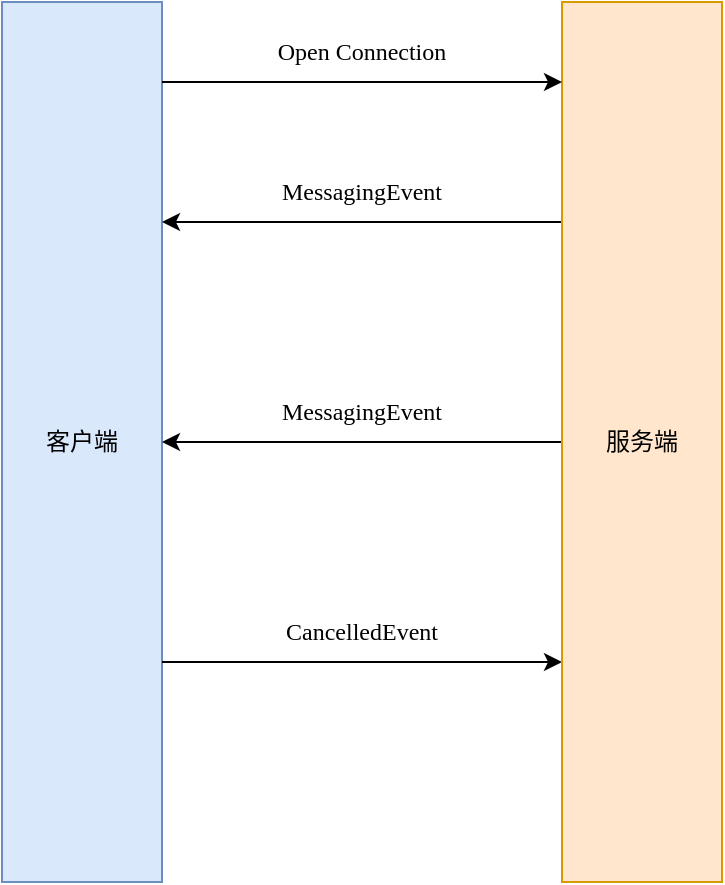 <mxfile version="24.2.5" type="device">
  <diagram name="Page-1" id="AwaaM8fpRm9UanTjbBLg">
    <mxGraphModel dx="1102" dy="702" grid="1" gridSize="10" guides="1" tooltips="1" connect="1" arrows="1" fold="1" page="1" pageScale="1" pageWidth="850" pageHeight="1100" math="0" shadow="0">
      <root>
        <mxCell id="0" />
        <mxCell id="1" parent="0" />
        <mxCell id="EakrzvKqewn2gxJNHgOa-1" value="客户端" style="rounded=0;whiteSpace=wrap;html=1;strokeColor=#6c8ebf;shadow=0;fillColor=#dae8fc;" vertex="1" parent="1">
          <mxGeometry x="80" y="200" width="80" height="440" as="geometry" />
        </mxCell>
        <mxCell id="EakrzvKqewn2gxJNHgOa-3" style="edgeStyle=orthogonalEdgeStyle;rounded=0;orthogonalLoop=1;jettySize=auto;html=1;exitX=0;exitY=0.25;exitDx=0;exitDy=0;entryX=1;entryY=0.25;entryDx=0;entryDy=0;" edge="1" parent="1" source="EakrzvKqewn2gxJNHgOa-2" target="EakrzvKqewn2gxJNHgOa-1">
          <mxGeometry relative="1" as="geometry" />
        </mxCell>
        <mxCell id="EakrzvKqewn2gxJNHgOa-4" style="edgeStyle=orthogonalEdgeStyle;rounded=0;orthogonalLoop=1;jettySize=auto;html=1;exitX=0;exitY=0.5;exitDx=0;exitDy=0;" edge="1" parent="1" source="EakrzvKqewn2gxJNHgOa-2" target="EakrzvKqewn2gxJNHgOa-1">
          <mxGeometry relative="1" as="geometry" />
        </mxCell>
        <mxCell id="EakrzvKqewn2gxJNHgOa-5" style="edgeStyle=orthogonalEdgeStyle;rounded=0;orthogonalLoop=1;jettySize=auto;html=1;exitX=0;exitY=0.75;exitDx=0;exitDy=0;entryX=1;entryY=0.75;entryDx=0;entryDy=0;endArrow=none;endFill=0;startArrow=classic;startFill=1;" edge="1" parent="1" source="EakrzvKqewn2gxJNHgOa-2" target="EakrzvKqewn2gxJNHgOa-1">
          <mxGeometry relative="1" as="geometry" />
        </mxCell>
        <mxCell id="EakrzvKqewn2gxJNHgOa-2" value="服务端" style="rounded=0;whiteSpace=wrap;html=1;fillColor=#ffe6cc;strokeColor=#d79b00;" vertex="1" parent="1">
          <mxGeometry x="360" y="200" width="80" height="440" as="geometry" />
        </mxCell>
        <mxCell id="EakrzvKqewn2gxJNHgOa-6" value="MessagingEvent" style="text;html=1;align=center;verticalAlign=middle;whiteSpace=wrap;rounded=0;fontFamily=Comic Sans MS;" vertex="1" parent="1">
          <mxGeometry x="160" y="280" width="200" height="30" as="geometry" />
        </mxCell>
        <mxCell id="EakrzvKqewn2gxJNHgOa-8" value="CancelledEvent" style="text;html=1;align=center;verticalAlign=middle;whiteSpace=wrap;rounded=0;fontFamily=Comic Sans MS;" vertex="1" parent="1">
          <mxGeometry x="170" y="500" width="180" height="30" as="geometry" />
        </mxCell>
        <mxCell id="EakrzvKqewn2gxJNHgOa-13" style="edgeStyle=orthogonalEdgeStyle;rounded=0;orthogonalLoop=1;jettySize=auto;html=1;exitX=1;exitY=0.5;exitDx=0;exitDy=0;" edge="1" parent="1" source="EakrzvKqewn2gxJNHgOa-9" target="EakrzvKqewn2gxJNHgOa-10">
          <mxGeometry relative="1" as="geometry" />
        </mxCell>
        <mxCell id="EakrzvKqewn2gxJNHgOa-9" value="" style="rounded=0;whiteSpace=wrap;html=1;fillColor=none;strokeColor=none;" vertex="1" parent="1">
          <mxGeometry x="80" y="200" width="80" height="80" as="geometry" />
        </mxCell>
        <mxCell id="EakrzvKqewn2gxJNHgOa-10" value="" style="rounded=0;whiteSpace=wrap;html=1;fillColor=none;strokeColor=none;" vertex="1" parent="1">
          <mxGeometry x="360" y="200" width="80" height="80" as="geometry" />
        </mxCell>
        <mxCell id="EakrzvKqewn2gxJNHgOa-11" value="" style="rounded=0;whiteSpace=wrap;html=1;fillColor=none;strokeColor=none;" vertex="1" parent="1">
          <mxGeometry x="80" y="560" width="80" height="80" as="geometry" />
        </mxCell>
        <mxCell id="EakrzvKqewn2gxJNHgOa-12" value="" style="rounded=0;whiteSpace=wrap;html=1;fillColor=none;strokeColor=none;" vertex="1" parent="1">
          <mxGeometry x="360" y="560" width="80" height="80" as="geometry" />
        </mxCell>
        <mxCell id="EakrzvKqewn2gxJNHgOa-15" value="Open Connection" style="text;html=1;align=center;verticalAlign=middle;whiteSpace=wrap;rounded=0;fontFamily=Comic Sans MS;" vertex="1" parent="1">
          <mxGeometry x="170" y="210" width="180" height="30" as="geometry" />
        </mxCell>
        <mxCell id="EakrzvKqewn2gxJNHgOa-17" value="MessagingEvent" style="text;html=1;align=center;verticalAlign=middle;whiteSpace=wrap;rounded=0;fontFamily=Comic Sans MS;" vertex="1" parent="1">
          <mxGeometry x="160" y="390" width="200" height="30" as="geometry" />
        </mxCell>
      </root>
    </mxGraphModel>
  </diagram>
</mxfile>
